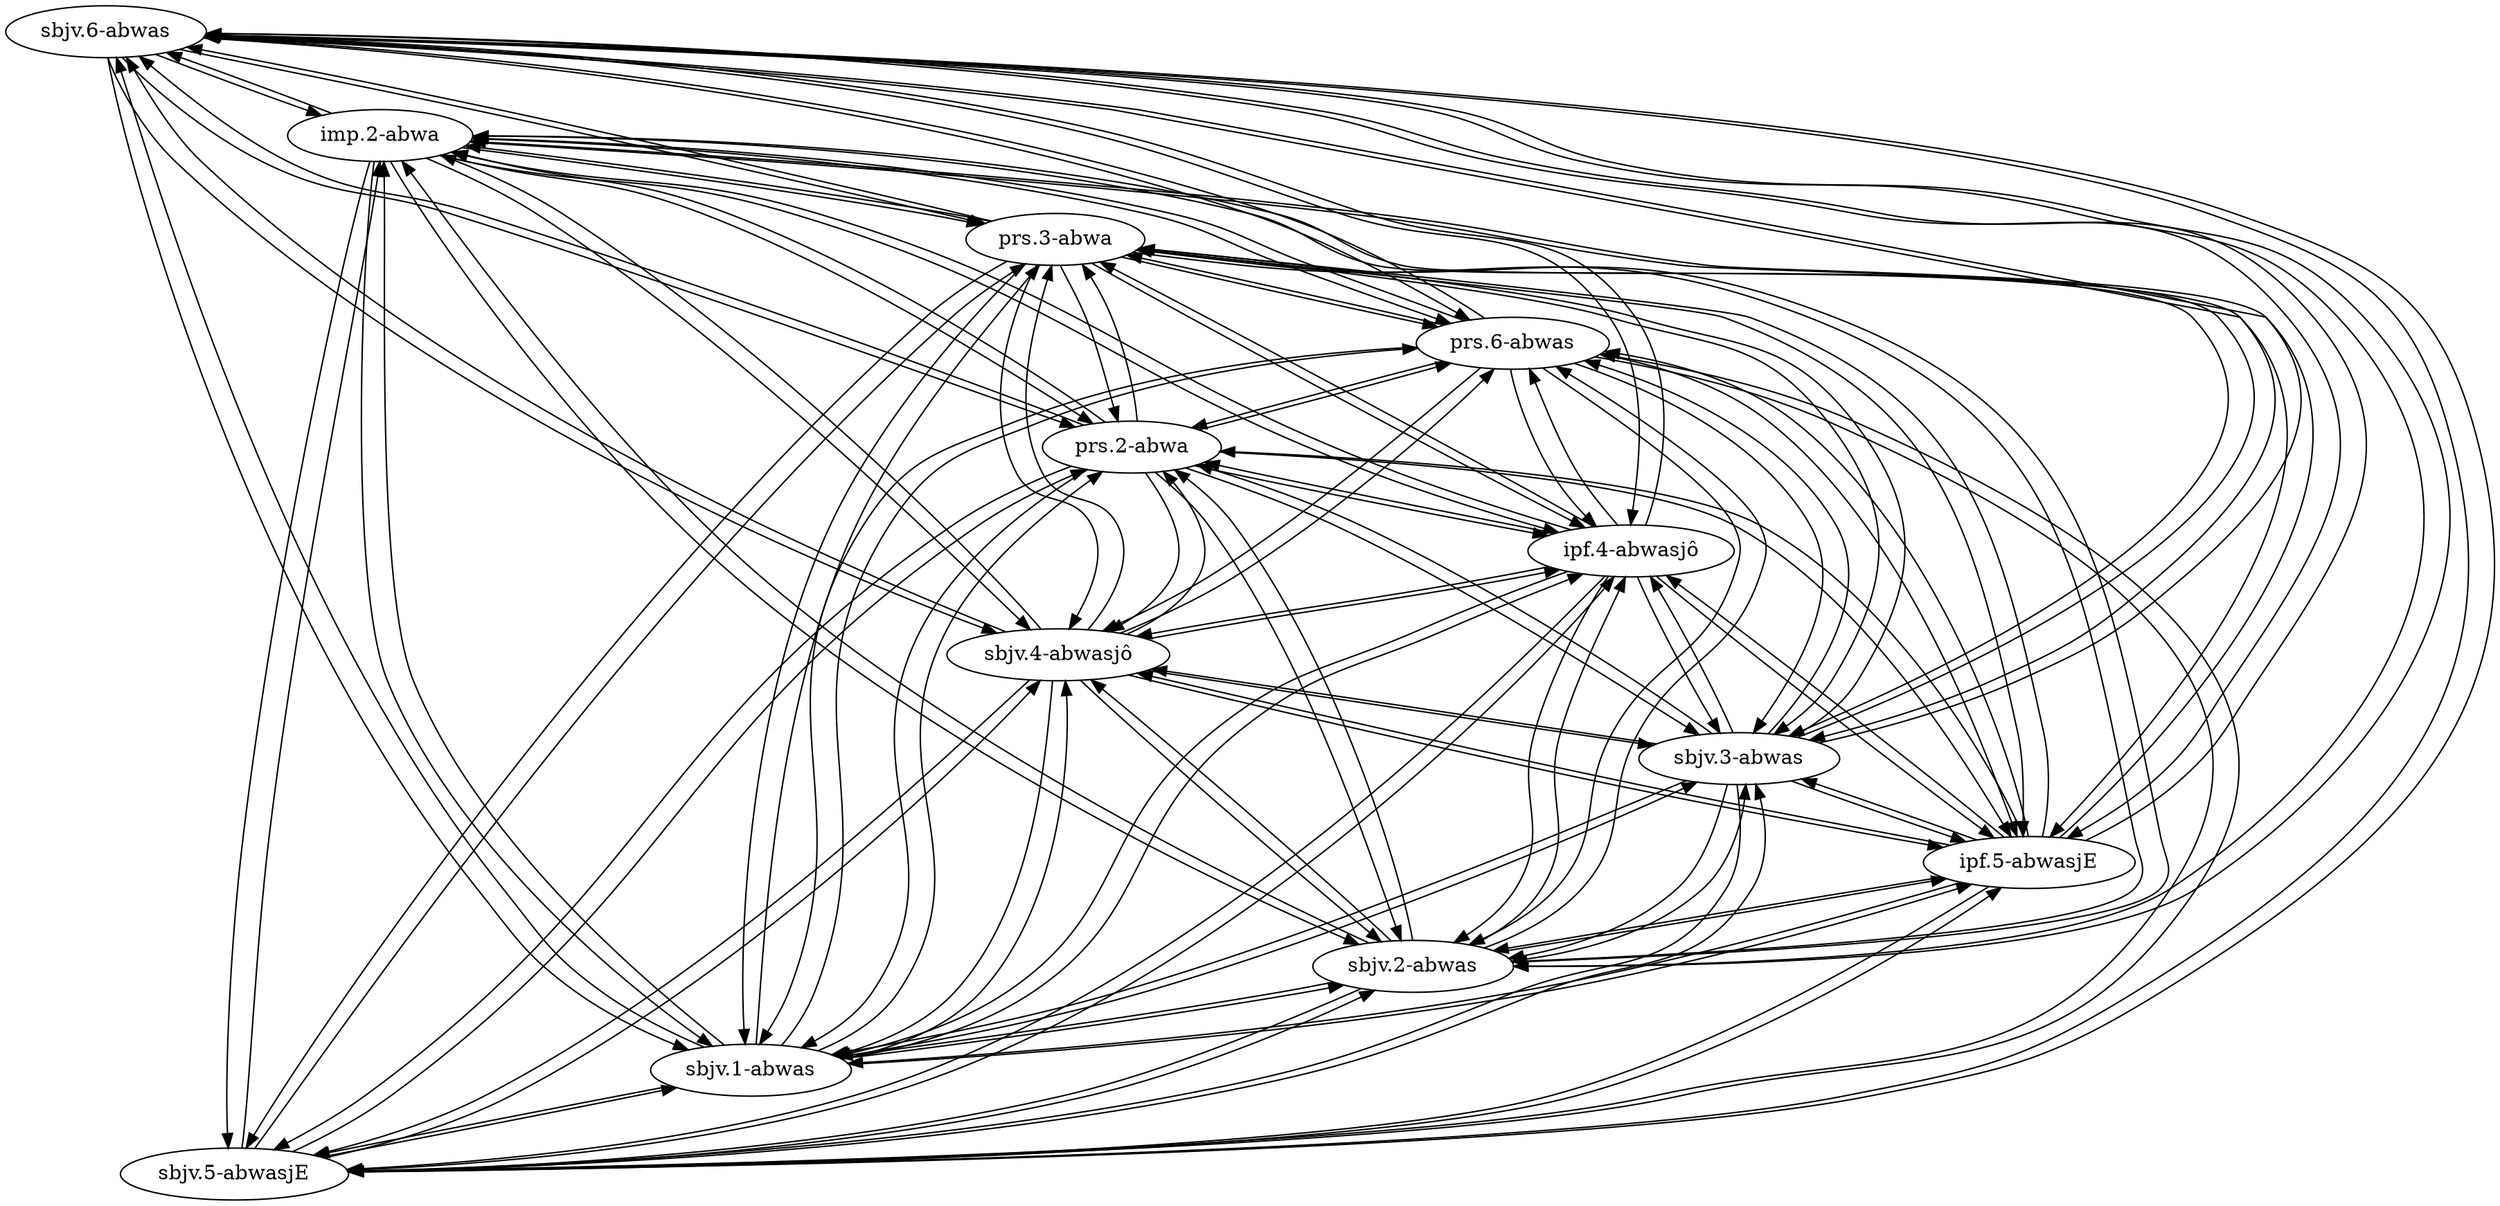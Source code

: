 strict digraph G {
"sbjv.6-abwas" [weight="0.08"];
"imp.2-abwa" [weight="0.5"];
"sbjv.5-abwasjE" [weight="0.14"];
"sbjv.1-abwas" [weight="0.08"];
"sbjv.2-abwas" [weight="0.08"];
"ipf.5-abwasjE" [weight="0.14"];
"sbjv.3-abwas" [weight="0.08"];
"sbjv.4-abwasjô" [weight="0.14"];
"ipf.4-abwasjô" [weight="0.14"];
"prs.2-abwa" [weight="0.5"];
"prs.6-abwas" [weight="0.08"];
"prs.3-abwa" [weight="0.5"];
"sbjv.6-abwas" -> "imp.2-abwa"  [weight="0.33"];
"sbjv.6-abwas" -> "ipf.5-abwasjE"  [weight="0.14"];
"sbjv.6-abwas" -> "sbjv.5-abwasjE"  [weight="0.14"];
"sbjv.6-abwas" -> "sbjv.1-abwas"  [weight="0.08"];
"sbjv.6-abwas" -> "sbjv.2-abwas"  [weight="0.08"];
"sbjv.6-abwas" -> "sbjv.3-abwas"  [weight="0.08"];
"sbjv.6-abwas" -> "sbjv.4-abwasjô"  [weight="0.14"];
"sbjv.6-abwas" -> "ipf.4-abwasjô"  [weight="0.14"];
"sbjv.6-abwas" -> "prs.2-abwa"  [weight="0.33"];
"sbjv.6-abwas" -> "prs.6-abwas"  [weight="0.08"];
"sbjv.6-abwas" -> "prs.3-abwa"  [weight="0.33"];
"imp.2-abwa" -> "sbjv.6-abwas"  [weight="0.0128"];
"imp.2-abwa" -> "ipf.5-abwasjE"  [weight="0.0378"];
"imp.2-abwa" -> "sbjv.5-abwasjE"  [weight="0.0378"];
"imp.2-abwa" -> "sbjv.1-abwas"  [weight="0.0128"];
"imp.2-abwa" -> "sbjv.2-abwas"  [weight="0.0128"];
"imp.2-abwa" -> "sbjv.3-abwas"  [weight="0.0128"];
"imp.2-abwa" -> "sbjv.4-abwasjô"  [weight="0.0378"];
"imp.2-abwa" -> "ipf.4-abwasjô"  [weight="0.0378"];
"imp.2-abwa" -> "prs.2-abwa"  [weight="0.5"];
"imp.2-abwa" -> "prs.6-abwas"  [weight="0.0128"];
"imp.2-abwa" -> "prs.3-abwa"  [weight="0.5"];
"sbjv.5-abwasjE" -> "imp.2-abwa"  [weight="0.325"];
"sbjv.5-abwasjE" -> "ipf.5-abwasjE"  [weight="0.14"];
"sbjv.5-abwasjE" -> "sbjv.1-abwas"  [weight="0.076"];
"sbjv.5-abwasjE" -> "sbjv.2-abwas"  [weight="0.076"];
"sbjv.5-abwasjE" -> "sbjv.3-abwas"  [weight="0.076"];
"sbjv.5-abwasjE" -> "sbjv.4-abwasjô"  [weight="0.14"];
"sbjv.5-abwasjE" -> "ipf.4-abwasjô"  [weight="0.14"];
"sbjv.5-abwasjE" -> "sbjv.6-abwas"  [weight="0.076"];
"sbjv.5-abwasjE" -> "prs.2-abwa"  [weight="0.325"];
"sbjv.5-abwasjE" -> "prs.6-abwas"  [weight="0.076"];
"sbjv.5-abwasjE" -> "prs.3-abwa"  [weight="0.325"];
"sbjv.1-abwas" -> "imp.2-abwa"  [weight="0.33"];
"sbjv.1-abwas" -> "ipf.5-abwasjE"  [weight="0.14"];
"sbjv.1-abwas" -> "sbjv.5-abwasjE"  [weight="0.14"];
"sbjv.1-abwas" -> "sbjv.2-abwas"  [weight="0.08"];
"sbjv.1-abwas" -> "sbjv.3-abwas"  [weight="0.08"];
"sbjv.1-abwas" -> "sbjv.4-abwasjô"  [weight="0.14"];
"sbjv.1-abwas" -> "ipf.4-abwasjô"  [weight="0.14"];
"sbjv.1-abwas" -> "sbjv.6-abwas"  [weight="0.08"];
"sbjv.1-abwas" -> "prs.2-abwa"  [weight="0.33"];
"sbjv.1-abwas" -> "prs.6-abwas"  [weight="0.08"];
"sbjv.1-abwas" -> "prs.3-abwa"  [weight="0.33"];
"sbjv.2-abwas" -> "imp.2-abwa"  [weight="0.33"];
"sbjv.2-abwas" -> "ipf.5-abwasjE"  [weight="0.14"];
"sbjv.2-abwas" -> "sbjv.5-abwasjE"  [weight="0.14"];
"sbjv.2-abwas" -> "sbjv.1-abwas"  [weight="0.08"];
"sbjv.2-abwas" -> "sbjv.3-abwas"  [weight="0.08"];
"sbjv.2-abwas" -> "sbjv.4-abwasjô"  [weight="0.14"];
"sbjv.2-abwas" -> "ipf.4-abwasjô"  [weight="0.14"];
"sbjv.2-abwas" -> "sbjv.6-abwas"  [weight="0.08"];
"sbjv.2-abwas" -> "prs.2-abwa"  [weight="0.33"];
"sbjv.2-abwas" -> "prs.6-abwas"  [weight="0.08"];
"sbjv.2-abwas" -> "prs.3-abwa"  [weight="0.33"];
"ipf.5-abwasjE" -> "imp.2-abwa"  [weight="0.325"];
"ipf.5-abwasjE" -> "sbjv.6-abwas"  [weight="0.076"];
"ipf.5-abwasjE" -> "sbjv.5-abwasjE"  [weight="0.14"];
"ipf.5-abwasjE" -> "sbjv.1-abwas"  [weight="0.076"];
"ipf.5-abwasjE" -> "sbjv.2-abwas"  [weight="0.076"];
"ipf.5-abwasjE" -> "sbjv.3-abwas"  [weight="0.076"];
"ipf.5-abwasjE" -> "sbjv.4-abwasjô"  [weight="0.14"];
"ipf.5-abwasjE" -> "ipf.4-abwasjô"  [weight="0.14"];
"ipf.5-abwasjE" -> "prs.2-abwa"  [weight="0.325"];
"ipf.5-abwasjE" -> "prs.6-abwas"  [weight="0.076"];
"ipf.5-abwasjE" -> "prs.3-abwa"  [weight="0.325"];
"sbjv.3-abwas" -> "imp.2-abwa"  [weight="0.33"];
"sbjv.3-abwas" -> "ipf.5-abwasjE"  [weight="0.14"];
"sbjv.3-abwas" -> "sbjv.5-abwasjE"  [weight="0.14"];
"sbjv.3-abwas" -> "sbjv.1-abwas"  [weight="0.08"];
"sbjv.3-abwas" -> "sbjv.2-abwas"  [weight="0.08"];
"sbjv.3-abwas" -> "sbjv.4-abwasjô"  [weight="0.14"];
"sbjv.3-abwas" -> "ipf.4-abwasjô"  [weight="0.14"];
"sbjv.3-abwas" -> "sbjv.6-abwas"  [weight="0.08"];
"sbjv.3-abwas" -> "prs.2-abwa"  [weight="0.33"];
"sbjv.3-abwas" -> "prs.6-abwas"  [weight="0.08"];
"sbjv.3-abwas" -> "prs.3-abwa"  [weight="0.33"];
"sbjv.4-abwasjô" -> "imp.2-abwa"  [weight="0.325"];
"sbjv.4-abwasjô" -> "ipf.5-abwasjE"  [weight="0.14"];
"sbjv.4-abwasjô" -> "sbjv.5-abwasjE"  [weight="0.14"];
"sbjv.4-abwasjô" -> "sbjv.1-abwas"  [weight="0.076"];
"sbjv.4-abwasjô" -> "sbjv.2-abwas"  [weight="0.076"];
"sbjv.4-abwasjô" -> "sbjv.3-abwas"  [weight="0.076"];
"sbjv.4-abwasjô" -> "ipf.4-abwasjô"  [weight="0.14"];
"sbjv.4-abwasjô" -> "sbjv.6-abwas"  [weight="0.076"];
"sbjv.4-abwasjô" -> "prs.2-abwa"  [weight="0.325"];
"sbjv.4-abwasjô" -> "prs.6-abwas"  [weight="0.076"];
"sbjv.4-abwasjô" -> "prs.3-abwa"  [weight="0.325"];
"ipf.4-abwasjô" -> "imp.2-abwa"  [weight="0.325"];
"ipf.4-abwasjô" -> "ipf.5-abwasjE"  [weight="0.14"];
"ipf.4-abwasjô" -> "sbjv.5-abwasjE"  [weight="0.14"];
"ipf.4-abwasjô" -> "sbjv.1-abwas"  [weight="0.076"];
"ipf.4-abwasjô" -> "sbjv.2-abwas"  [weight="0.076"];
"ipf.4-abwasjô" -> "sbjv.3-abwas"  [weight="0.076"];
"ipf.4-abwasjô" -> "sbjv.4-abwasjô"  [weight="0.14"];
"ipf.4-abwasjô" -> "sbjv.6-abwas"  [weight="0.076"];
"ipf.4-abwasjô" -> "prs.2-abwa"  [weight="0.325"];
"ipf.4-abwasjô" -> "prs.6-abwas"  [weight="0.076"];
"ipf.4-abwasjô" -> "prs.3-abwa"  [weight="0.325"];
"prs.2-abwa" -> "sbjv.6-abwas"  [weight="0.0128"];
"prs.2-abwa" -> "ipf.5-abwasjE"  [weight="0.0154"];
"prs.2-abwa" -> "sbjv.5-abwasjE"  [weight="0.0378"];
"prs.2-abwa" -> "sbjv.1-abwas"  [weight="0.0128"];
"prs.2-abwa" -> "sbjv.2-abwas"  [weight="0.0128"];
"prs.2-abwa" -> "sbjv.3-abwas"  [weight="0.0128"];
"prs.2-abwa" -> "sbjv.4-abwasjô"  [weight="0.0378"];
"prs.2-abwa" -> "ipf.4-abwasjô"  [weight="0.0154"];
"prs.2-abwa" -> "imp.2-abwa"  [weight="0.5"];
"prs.2-abwa" -> "prs.6-abwas"  [weight="0.0128"];
"prs.2-abwa" -> "prs.3-abwa"  [weight="0.5"];
"prs.6-abwas" -> "imp.2-abwa"  [weight="0.33"];
"prs.6-abwas" -> "ipf.5-abwasjE"  [weight="0.14"];
"prs.6-abwas" -> "sbjv.5-abwasjE"  [weight="0.14"];
"prs.6-abwas" -> "sbjv.1-abwas"  [weight="0.08"];
"prs.6-abwas" -> "sbjv.2-abwas"  [weight="0.08"];
"prs.6-abwas" -> "sbjv.3-abwas"  [weight="0.08"];
"prs.6-abwas" -> "sbjv.4-abwasjô"  [weight="0.14"];
"prs.6-abwas" -> "ipf.4-abwasjô"  [weight="0.14"];
"prs.6-abwas" -> "sbjv.6-abwas"  [weight="0.08"];
"prs.6-abwas" -> "prs.2-abwa"  [weight="0.33"];
"prs.6-abwas" -> "prs.3-abwa"  [weight="0.33"];
"prs.3-abwa" -> "sbjv.6-abwas"  [weight="0.0128"];
"prs.3-abwa" -> "ipf.5-abwasjE"  [weight="0.0154"];
"prs.3-abwa" -> "sbjv.5-abwasjE"  [weight="0.0378"];
"prs.3-abwa" -> "sbjv.1-abwas"  [weight="0.0128"];
"prs.3-abwa" -> "sbjv.2-abwas"  [weight="0.0128"];
"prs.3-abwa" -> "sbjv.3-abwas"  [weight="0.0128"];
"prs.3-abwa" -> "sbjv.4-abwasjô"  [weight="0.0378"];
"prs.3-abwa" -> "ipf.4-abwasjô"  [weight="0.0154"];
"prs.3-abwa" -> "imp.2-abwa"  [weight="0.5"];
"prs.3-abwa" -> "prs.2-abwa"  [weight="0.5"];
"prs.3-abwa" -> "prs.6-abwas"  [weight="0.0128"];
}
